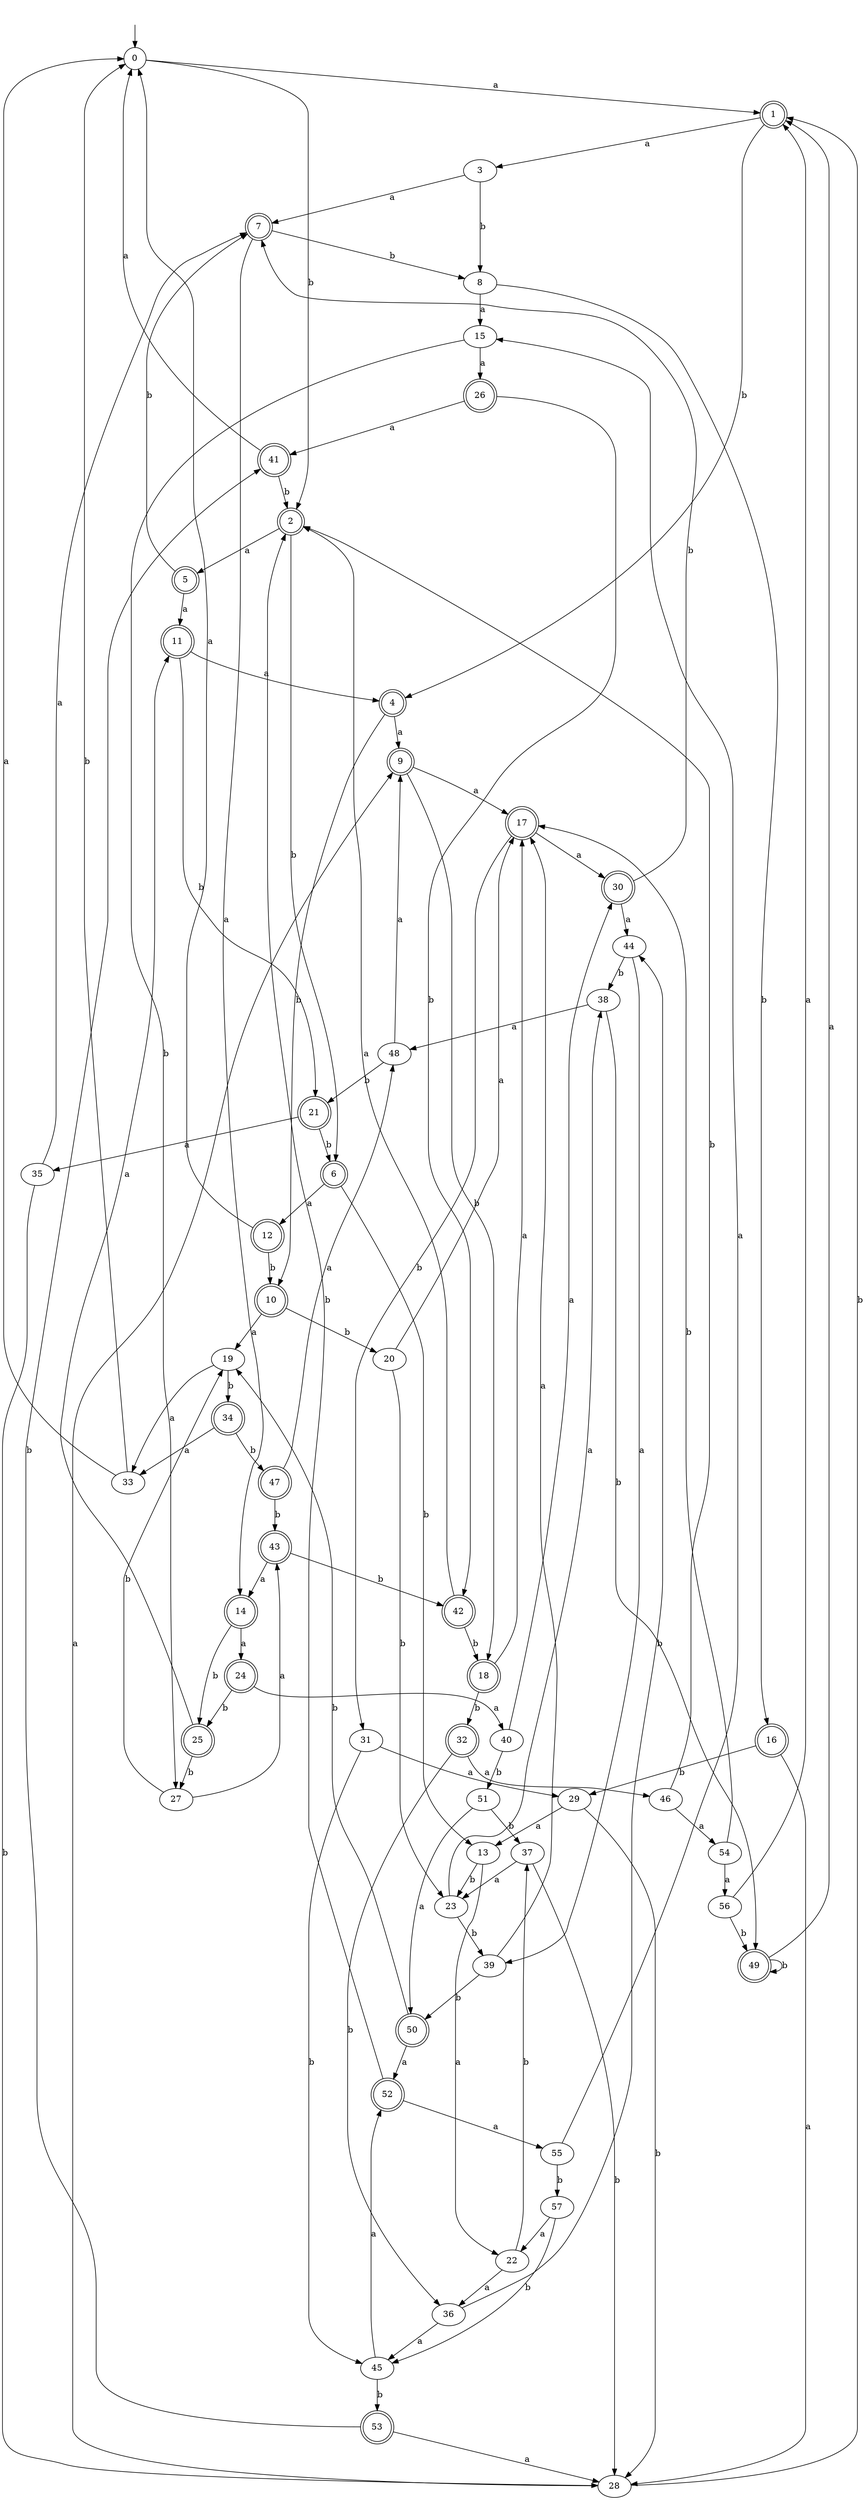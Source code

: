 digraph RandomDFA {
  __start0 [label="", shape=none];
  __start0 -> 0 [label=""];
  0 [shape=circle]
  0 -> 1 [label="a"]
  0 -> 2 [label="b"]
  1 [shape=doublecircle]
  1 -> 3 [label="a"]
  1 -> 4 [label="b"]
  2 [shape=doublecircle]
  2 -> 5 [label="a"]
  2 -> 6 [label="b"]
  3
  3 -> 7 [label="a"]
  3 -> 8 [label="b"]
  4 [shape=doublecircle]
  4 -> 9 [label="a"]
  4 -> 10 [label="b"]
  5 [shape=doublecircle]
  5 -> 11 [label="a"]
  5 -> 7 [label="b"]
  6 [shape=doublecircle]
  6 -> 12 [label="a"]
  6 -> 13 [label="b"]
  7 [shape=doublecircle]
  7 -> 14 [label="a"]
  7 -> 8 [label="b"]
  8
  8 -> 15 [label="a"]
  8 -> 16 [label="b"]
  9 [shape=doublecircle]
  9 -> 17 [label="a"]
  9 -> 18 [label="b"]
  10 [shape=doublecircle]
  10 -> 19 [label="a"]
  10 -> 20 [label="b"]
  11 [shape=doublecircle]
  11 -> 4 [label="a"]
  11 -> 21 [label="b"]
  12 [shape=doublecircle]
  12 -> 0 [label="a"]
  12 -> 10 [label="b"]
  13
  13 -> 22 [label="a"]
  13 -> 23 [label="b"]
  14 [shape=doublecircle]
  14 -> 24 [label="a"]
  14 -> 25 [label="b"]
  15
  15 -> 26 [label="a"]
  15 -> 27 [label="b"]
  16 [shape=doublecircle]
  16 -> 28 [label="a"]
  16 -> 29 [label="b"]
  17 [shape=doublecircle]
  17 -> 30 [label="a"]
  17 -> 31 [label="b"]
  18 [shape=doublecircle]
  18 -> 17 [label="a"]
  18 -> 32 [label="b"]
  19
  19 -> 33 [label="a"]
  19 -> 34 [label="b"]
  20
  20 -> 17 [label="a"]
  20 -> 23 [label="b"]
  21 [shape=doublecircle]
  21 -> 35 [label="a"]
  21 -> 6 [label="b"]
  22
  22 -> 36 [label="a"]
  22 -> 37 [label="b"]
  23
  23 -> 38 [label="a"]
  23 -> 39 [label="b"]
  24 [shape=doublecircle]
  24 -> 40 [label="a"]
  24 -> 25 [label="b"]
  25 [shape=doublecircle]
  25 -> 11 [label="a"]
  25 -> 27 [label="b"]
  26 [shape=doublecircle]
  26 -> 41 [label="a"]
  26 -> 42 [label="b"]
  27
  27 -> 43 [label="a"]
  27 -> 19 [label="b"]
  28
  28 -> 9 [label="a"]
  28 -> 1 [label="b"]
  29
  29 -> 13 [label="a"]
  29 -> 28 [label="b"]
  30 [shape=doublecircle]
  30 -> 44 [label="a"]
  30 -> 7 [label="b"]
  31
  31 -> 29 [label="a"]
  31 -> 45 [label="b"]
  32 [shape=doublecircle]
  32 -> 46 [label="a"]
  32 -> 36 [label="b"]
  33
  33 -> 0 [label="a"]
  33 -> 0 [label="b"]
  34 [shape=doublecircle]
  34 -> 33 [label="a"]
  34 -> 47 [label="b"]
  35
  35 -> 7 [label="a"]
  35 -> 28 [label="b"]
  36
  36 -> 45 [label="a"]
  36 -> 44 [label="b"]
  37
  37 -> 23 [label="a"]
  37 -> 28 [label="b"]
  38
  38 -> 48 [label="a"]
  38 -> 49 [label="b"]
  39
  39 -> 17 [label="a"]
  39 -> 50 [label="b"]
  40
  40 -> 30 [label="a"]
  40 -> 51 [label="b"]
  41 [shape=doublecircle]
  41 -> 0 [label="a"]
  41 -> 2 [label="b"]
  42 [shape=doublecircle]
  42 -> 2 [label="a"]
  42 -> 18 [label="b"]
  43 [shape=doublecircle]
  43 -> 14 [label="a"]
  43 -> 42 [label="b"]
  44
  44 -> 39 [label="a"]
  44 -> 38 [label="b"]
  45
  45 -> 52 [label="a"]
  45 -> 53 [label="b"]
  46
  46 -> 54 [label="a"]
  46 -> 2 [label="b"]
  47 [shape=doublecircle]
  47 -> 48 [label="a"]
  47 -> 43 [label="b"]
  48
  48 -> 9 [label="a"]
  48 -> 21 [label="b"]
  49 [shape=doublecircle]
  49 -> 1 [label="a"]
  49 -> 49 [label="b"]
  50 [shape=doublecircle]
  50 -> 52 [label="a"]
  50 -> 19 [label="b"]
  51
  51 -> 50 [label="a"]
  51 -> 37 [label="b"]
  52 [shape=doublecircle]
  52 -> 55 [label="a"]
  52 -> 2 [label="b"]
  53 [shape=doublecircle]
  53 -> 28 [label="a"]
  53 -> 41 [label="b"]
  54
  54 -> 56 [label="a"]
  54 -> 17 [label="b"]
  55
  55 -> 15 [label="a"]
  55 -> 57 [label="b"]
  56
  56 -> 1 [label="a"]
  56 -> 49 [label="b"]
  57
  57 -> 22 [label="a"]
  57 -> 45 [label="b"]
}
